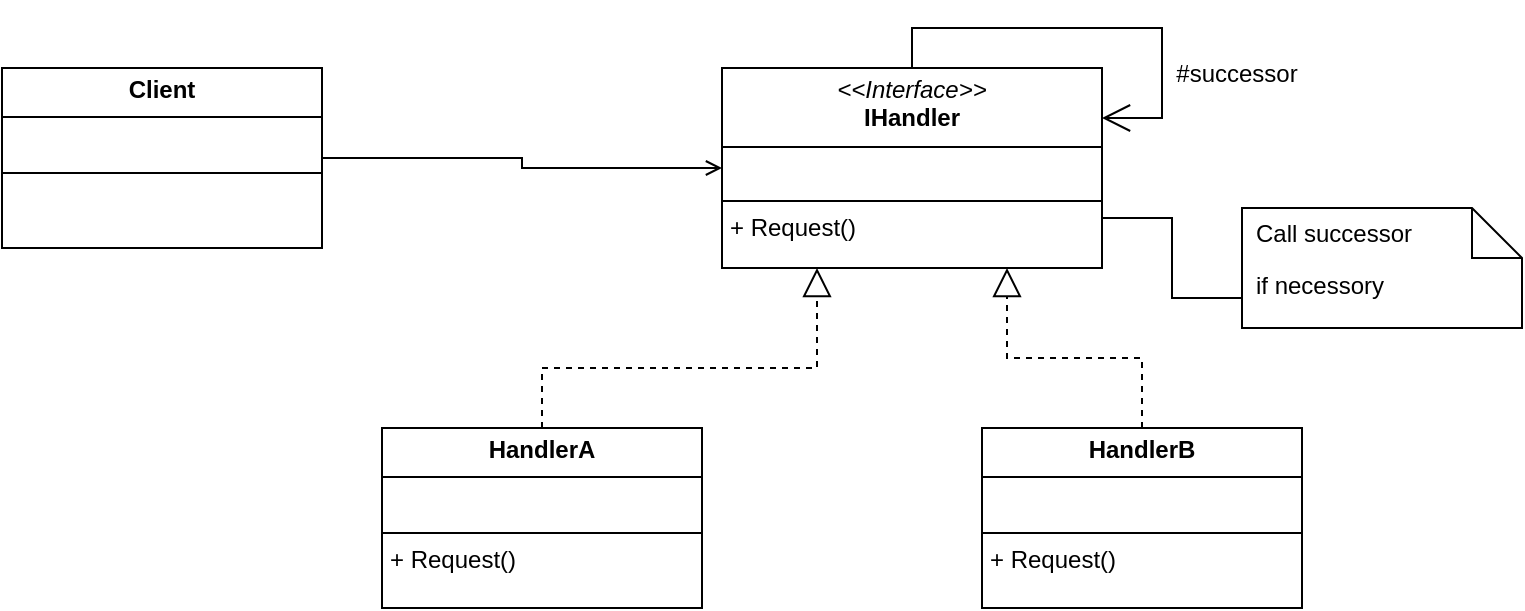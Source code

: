 <mxfile version="24.0.4" type="device">
  <diagram name="Page-1" id="PMZp9N6Mu1efZBumg5Rg">
    <mxGraphModel dx="880" dy="524" grid="1" gridSize="10" guides="1" tooltips="1" connect="1" arrows="1" fold="1" page="1" pageScale="1" pageWidth="850" pageHeight="1100" math="0" shadow="0">
      <root>
        <mxCell id="0" />
        <mxCell id="1" parent="0" />
        <mxCell id="3r31_RjhhZ_8btsHxjqC-3" style="edgeStyle=orthogonalEdgeStyle;rounded=0;orthogonalLoop=1;jettySize=auto;html=1;entryX=0;entryY=0.5;entryDx=0;entryDy=0;endArrow=open;endFill=0;" edge="1" parent="1" source="3r31_RjhhZ_8btsHxjqC-1" target="3r31_RjhhZ_8btsHxjqC-2">
          <mxGeometry relative="1" as="geometry" />
        </mxCell>
        <mxCell id="3r31_RjhhZ_8btsHxjqC-1" value="&lt;p style=&quot;margin:0px;margin-top:4px;text-align:center;&quot;&gt;&lt;b&gt;Client&lt;/b&gt;&lt;/p&gt;&lt;hr size=&quot;1&quot; style=&quot;border-style:solid;&quot;&gt;&lt;p style=&quot;margin:0px;margin-left:4px;&quot;&gt;&lt;br&gt;&lt;/p&gt;&lt;hr size=&quot;1&quot; style=&quot;border-style:solid;&quot;&gt;&lt;p style=&quot;margin:0px;margin-left:4px;&quot;&gt;&lt;br&gt;&lt;/p&gt;" style="verticalAlign=top;align=left;overflow=fill;html=1;whiteSpace=wrap;" vertex="1" parent="1">
          <mxGeometry x="50" y="120" width="160" height="90" as="geometry" />
        </mxCell>
        <mxCell id="3r31_RjhhZ_8btsHxjqC-2" value="&lt;p style=&quot;margin:0px;margin-top:4px;text-align:center;&quot;&gt;&lt;i&gt;&amp;lt;&amp;lt;Interface&amp;gt;&amp;gt;&lt;/i&gt;&lt;br&gt;&lt;b&gt;IHandler&lt;/b&gt;&lt;/p&gt;&lt;hr size=&quot;1&quot; style=&quot;border-style:solid;&quot;&gt;&lt;p style=&quot;margin:0px;margin-left:4px;&quot;&gt;&lt;br&gt;&lt;/p&gt;&lt;hr size=&quot;1&quot; style=&quot;border-style:solid;&quot;&gt;&lt;p style=&quot;margin:0px;margin-left:4px;&quot;&gt;+ Request()&lt;br&gt;&lt;/p&gt;" style="verticalAlign=top;align=left;overflow=fill;html=1;whiteSpace=wrap;" vertex="1" parent="1">
          <mxGeometry x="410" y="120" width="190" height="100" as="geometry" />
        </mxCell>
        <mxCell id="3r31_RjhhZ_8btsHxjqC-9" style="edgeStyle=orthogonalEdgeStyle;rounded=0;orthogonalLoop=1;jettySize=auto;html=1;entryX=0.25;entryY=1;entryDx=0;entryDy=0;endArrow=block;endFill=0;dashed=1;endSize=12;" edge="1" parent="1" source="3r31_RjhhZ_8btsHxjqC-8" target="3r31_RjhhZ_8btsHxjqC-2">
          <mxGeometry relative="1" as="geometry">
            <Array as="points">
              <mxPoint x="320" y="270" />
              <mxPoint x="458" y="270" />
            </Array>
          </mxGeometry>
        </mxCell>
        <mxCell id="3r31_RjhhZ_8btsHxjqC-8" value="&lt;p style=&quot;margin:0px;margin-top:4px;text-align:center;&quot;&gt;&lt;b&gt;HandlerA&lt;/b&gt;&lt;/p&gt;&lt;hr size=&quot;1&quot; style=&quot;border-style:solid;&quot;&gt;&lt;p style=&quot;margin:0px;margin-left:4px;&quot;&gt;&lt;br&gt;&lt;/p&gt;&lt;hr size=&quot;1&quot; style=&quot;border-style:solid;&quot;&gt;&lt;p style=&quot;margin:0px;margin-left:4px;&quot;&gt;+ Request()&lt;/p&gt;" style="verticalAlign=top;align=left;overflow=fill;html=1;whiteSpace=wrap;" vertex="1" parent="1">
          <mxGeometry x="240" y="300" width="160" height="90" as="geometry" />
        </mxCell>
        <mxCell id="3r31_RjhhZ_8btsHxjqC-11" style="edgeStyle=orthogonalEdgeStyle;rounded=0;orthogonalLoop=1;jettySize=auto;html=1;entryX=0.75;entryY=1;entryDx=0;entryDy=0;dashed=1;endArrow=block;endFill=0;endSize=12;" edge="1" parent="1" source="3r31_RjhhZ_8btsHxjqC-10" target="3r31_RjhhZ_8btsHxjqC-2">
          <mxGeometry relative="1" as="geometry" />
        </mxCell>
        <mxCell id="3r31_RjhhZ_8btsHxjqC-10" value="&lt;p style=&quot;margin:0px;margin-top:4px;text-align:center;&quot;&gt;&lt;b&gt;HandlerB&lt;/b&gt;&lt;/p&gt;&lt;hr size=&quot;1&quot; style=&quot;border-style:solid;&quot;&gt;&lt;p style=&quot;margin:0px;margin-left:4px;&quot;&gt;&lt;br&gt;&lt;/p&gt;&lt;hr size=&quot;1&quot; style=&quot;border-style:solid;&quot;&gt;&lt;p style=&quot;margin:0px;margin-left:4px;&quot;&gt;+ Request()&lt;/p&gt;" style="verticalAlign=top;align=left;overflow=fill;html=1;whiteSpace=wrap;" vertex="1" parent="1">
          <mxGeometry x="540" y="300" width="160" height="90" as="geometry" />
        </mxCell>
        <mxCell id="3r31_RjhhZ_8btsHxjqC-12" style="edgeStyle=orthogonalEdgeStyle;rounded=0;orthogonalLoop=1;jettySize=auto;html=1;entryX=1;entryY=0.25;entryDx=0;entryDy=0;endArrow=open;endFill=0;endSize=12;" edge="1" parent="1" source="3r31_RjhhZ_8btsHxjqC-2" target="3r31_RjhhZ_8btsHxjqC-2">
          <mxGeometry relative="1" as="geometry" />
        </mxCell>
        <mxCell id="3r31_RjhhZ_8btsHxjqC-13" value="#successor" style="text;html=1;align=center;verticalAlign=middle;resizable=0;points=[];autosize=1;strokeColor=none;fillColor=none;" vertex="1" parent="1">
          <mxGeometry x="627" y="108" width="80" height="30" as="geometry" />
        </mxCell>
        <mxCell id="3r31_RjhhZ_8btsHxjqC-14" value="if necessory" style="shape=note2;boundedLbl=1;whiteSpace=wrap;html=1;size=25;verticalAlign=top;align=left;spacingLeft=5;" vertex="1" parent="1">
          <mxGeometry x="670" y="190" width="140" height="60" as="geometry" />
        </mxCell>
        <mxCell id="3r31_RjhhZ_8btsHxjqC-15" value="Call successor" style="resizeWidth=1;part=1;strokeColor=none;fillColor=none;align=left;spacingLeft=5;whiteSpace=wrap;html=1;" vertex="1" parent="3r31_RjhhZ_8btsHxjqC-14">
          <mxGeometry width="140" height="25" relative="1" as="geometry" />
        </mxCell>
        <mxCell id="3r31_RjhhZ_8btsHxjqC-16" style="edgeStyle=orthogonalEdgeStyle;rounded=0;orthogonalLoop=1;jettySize=auto;html=1;exitX=0;exitY=1;exitDx=0;exitDy=0;entryX=1;entryY=0.75;entryDx=0;entryDy=0;endArrow=none;endFill=0;" edge="1" parent="1" source="3r31_RjhhZ_8btsHxjqC-15" target="3r31_RjhhZ_8btsHxjqC-2">
          <mxGeometry relative="1" as="geometry" />
        </mxCell>
      </root>
    </mxGraphModel>
  </diagram>
</mxfile>
